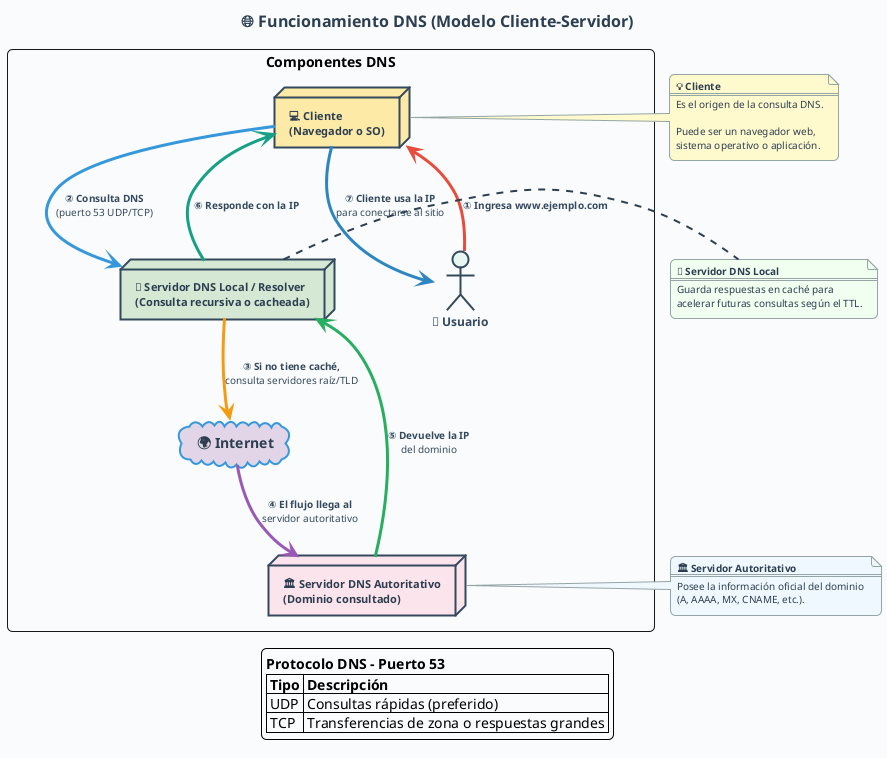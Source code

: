 @startuml
title **🌐 Funcionamiento DNS (Modelo Cliente-Servidor)**

' === Configuración de estilos profesionales ===
skinparam backgroundColor #FAFBFC
skinparam titleFontSize 16
skinparam titleFontColor #2C3E50
skinparam shadowing false
skinparam roundcorner 10

skinparam node {
  BackgroundColor #FFFFFF
  BorderColor #34495E
  BorderThickness 2
  FontColor #2C3E50
  FontSize 11
  FontStyle bold
}

skinparam actor {
  FontSize 12
  FontColor #34495E
  FontStyle bold
  BackgroundColor #ECF0F1
  BorderColor #34495E
  BorderThickness 2
}

skinparam cloud {
  BackgroundColor #EBF3FD
  BorderColor #3498DB
  BorderThickness 2
  FontColor #2C3E50
  FontStyle bold
}

skinparam arrow {
  FontSize 10
  FontColor #34495E
  Color #2C3E50
  Thickness 2
}

skinparam note {
  BackgroundColor #F8F9FA
  BorderColor #95A5A6
  BorderThickness 1
  FontSize 10
  FontColor #2C3E50
}

' === Componentes del Sistema ===
rectangle "Componentes DNS" {
  actor "👤 Usuario" as U #E8F6F3
  node "💻 Cliente\n(Navegador o SO)" as CLIENTE #FDEAA7
  node "🧠 Servidor DNS Local / Resolver\n(Consulta recursiva o cacheada)" as DNS_LOCAL #D5E8D4
  cloud "🌍 Internet" as INTERNET #E1D5E7
  node "🏛️ Servidor DNS Autoritativo\n(Dominio consultado)" as DNS_AUTH #FCE4EC
}

' === Flujo de Resolución DNS ===
U -[#E74C3C,thickness=3]-> CLIENTE : **① Ingresa www.ejemplo.com**
CLIENTE -[#3498DB,thickness=3]-> DNS_LOCAL : **② Consulta DNS**\n(puerto 53 UDP/TCP)
DNS_LOCAL -[#F39C12,thickness=3]-> INTERNET : **③ Si no tiene caché,**\nconsulta servidores raíz/TLD
INTERNET -[#9B59B6,thickness=3]-> DNS_AUTH : **④ El flujo llega al**\nservidor autoritativo
DNS_AUTH -[#27AE60,thickness=3]-> DNS_LOCAL : **⑤ Devuelve la IP**\ndel dominio
DNS_LOCAL -[#16A085,thickness=3]-> CLIENTE : **⑥ Responde con la IP**
CLIENTE -[#2E86C1,thickness=3]-> U : **⑦ Cliente usa la IP**\npara conectarse al sitio

' === Documentación Técnica ===
note right of CLIENTE #FFFACD
  **💡 Cliente**
  ====
  Es el origen de la consulta DNS.
  
  Puede ser un navegador web, 
  sistema operativo o aplicación.
end note

note right of DNS_LOCAL #F0FFF0
  **🧠 Servidor DNS Local**
  ====
  Guarda respuestas en caché para 
  acelerar futuras consultas según el TTL.
end note

note right of DNS_AUTH #F0F8FF
  **🏛️ Servidor Autoritativo**
  ====
  Posee la información oficial del dominio 
  (A, AAAA, MX, CNAME, etc.).
end note

' === Leyenda ===
legend bottom
  **Protocolo DNS - Puerto 53**
  |= Tipo |= Descripción |
  | UDP | Consultas rápidas (preferido) |
  | TCP | Transferencias de zona o respuestas grandes |
end legend

@enduml
